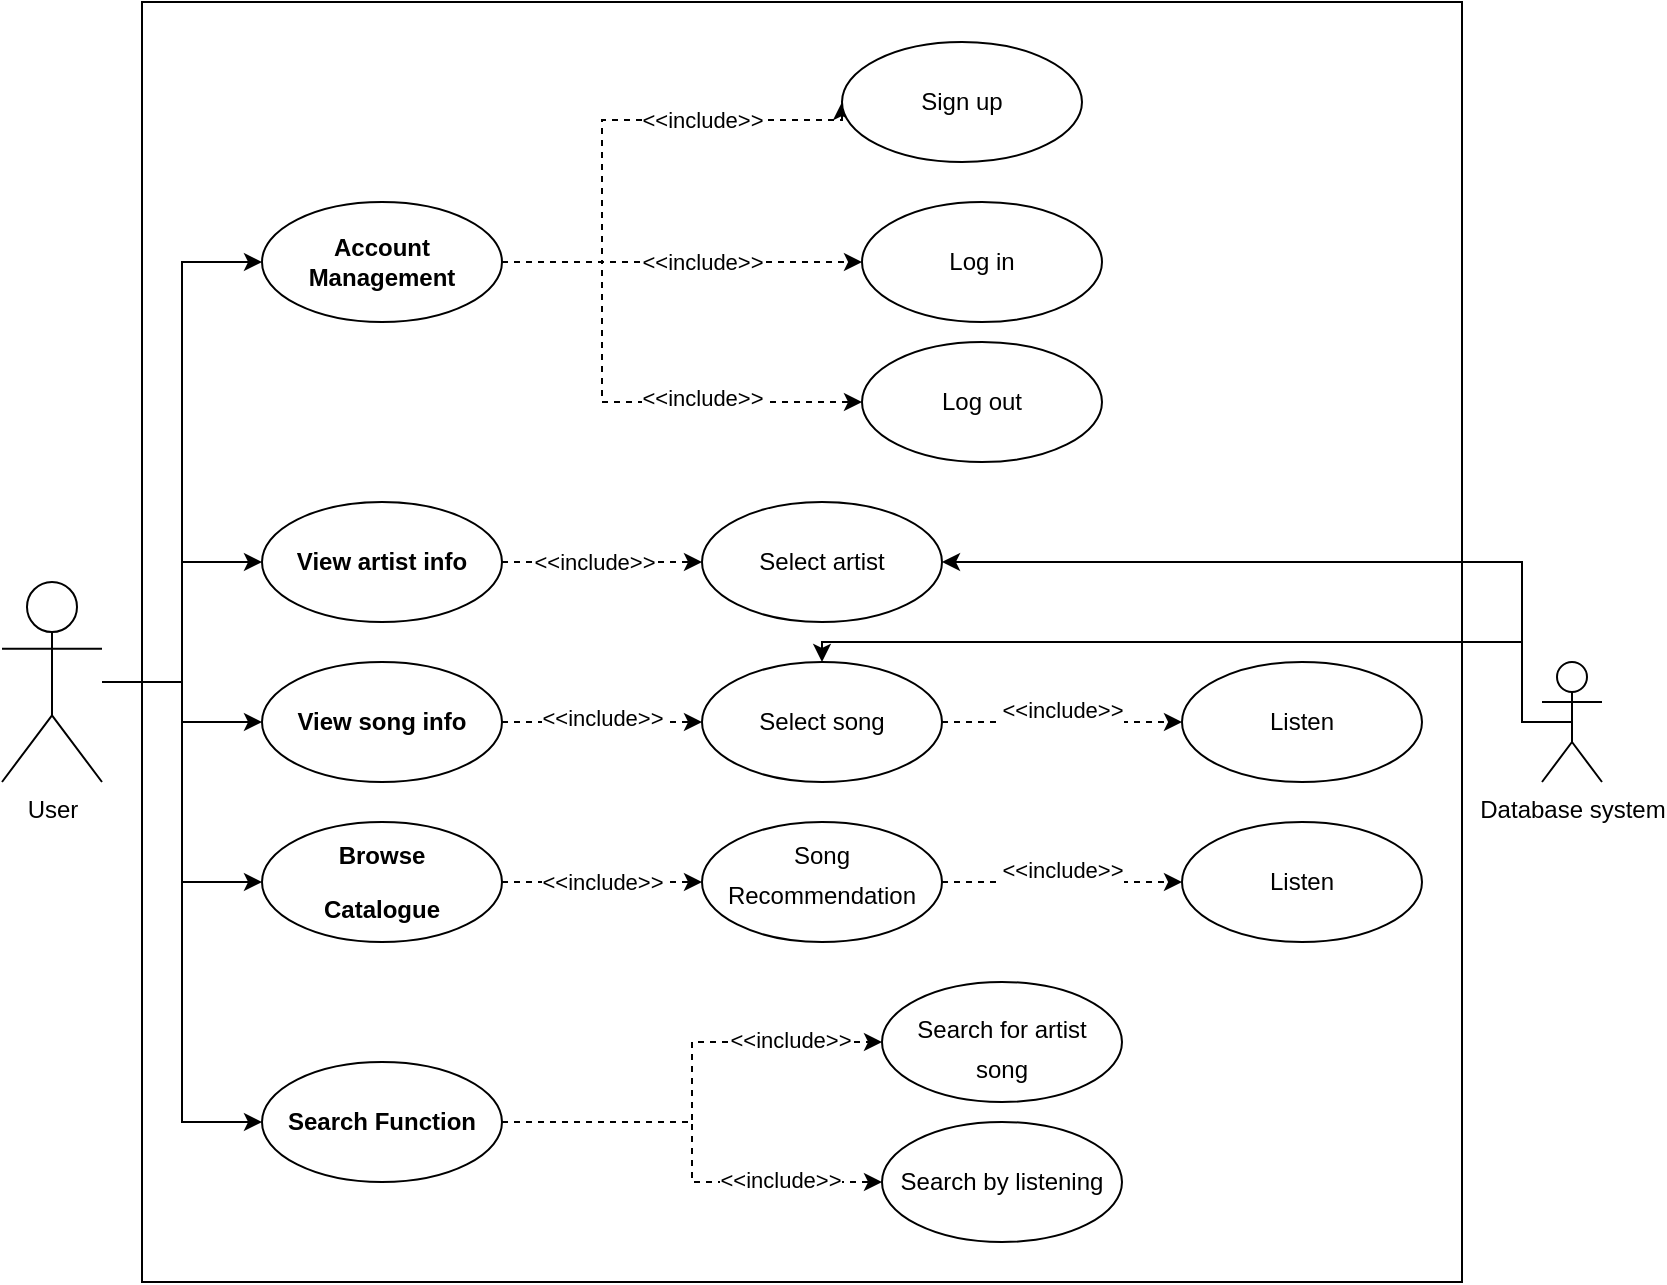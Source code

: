 <mxfile version="24.7.8">
  <diagram name="Page-1" id="0783ab3e-0a74-02c8-0abd-f7b4e66b4bec">
    <mxGraphModel dx="1436" dy="853" grid="1" gridSize="10" guides="1" tooltips="1" connect="1" arrows="1" fold="1" page="1" pageScale="1" pageWidth="850" pageHeight="1100" background="none" math="0" shadow="0">
      <root>
        <mxCell id="0" />
        <mxCell id="1" parent="0" />
        <mxCell id="ugw9QOvdHv5UfoX_W4B9-60" value="" style="rounded=0;whiteSpace=wrap;html=1;" vertex="1" parent="1">
          <mxGeometry x="95" y="210" width="660" height="640" as="geometry" />
        </mxCell>
        <mxCell id="ugw9QOvdHv5UfoX_W4B9-40" style="edgeStyle=orthogonalEdgeStyle;rounded=0;orthogonalLoop=1;jettySize=auto;html=1;entryX=0;entryY=0.5;entryDx=0;entryDy=0;" edge="1" parent="1" source="ugw9QOvdHv5UfoX_W4B9-1" target="ugw9QOvdHv5UfoX_W4B9-5">
          <mxGeometry relative="1" as="geometry" />
        </mxCell>
        <mxCell id="ugw9QOvdHv5UfoX_W4B9-41" style="edgeStyle=orthogonalEdgeStyle;rounded=0;orthogonalLoop=1;jettySize=auto;html=1;" edge="1" parent="1" source="ugw9QOvdHv5UfoX_W4B9-1" target="ugw9QOvdHv5UfoX_W4B9-8">
          <mxGeometry relative="1" as="geometry" />
        </mxCell>
        <mxCell id="ugw9QOvdHv5UfoX_W4B9-42" style="edgeStyle=orthogonalEdgeStyle;rounded=0;orthogonalLoop=1;jettySize=auto;html=1;entryX=0;entryY=0.5;entryDx=0;entryDy=0;" edge="1" parent="1" source="ugw9QOvdHv5UfoX_W4B9-1" target="ugw9QOvdHv5UfoX_W4B9-9">
          <mxGeometry relative="1" as="geometry" />
        </mxCell>
        <mxCell id="ugw9QOvdHv5UfoX_W4B9-43" style="edgeStyle=orthogonalEdgeStyle;rounded=0;orthogonalLoop=1;jettySize=auto;html=1;entryX=0;entryY=0.5;entryDx=0;entryDy=0;" edge="1" parent="1" source="ugw9QOvdHv5UfoX_W4B9-1" target="ugw9QOvdHv5UfoX_W4B9-11">
          <mxGeometry relative="1" as="geometry" />
        </mxCell>
        <mxCell id="ugw9QOvdHv5UfoX_W4B9-44" style="edgeStyle=orthogonalEdgeStyle;rounded=0;orthogonalLoop=1;jettySize=auto;html=1;entryX=0;entryY=0.5;entryDx=0;entryDy=0;" edge="1" parent="1" source="ugw9QOvdHv5UfoX_W4B9-1" target="ugw9QOvdHv5UfoX_W4B9-15">
          <mxGeometry relative="1" as="geometry" />
        </mxCell>
        <mxCell id="ugw9QOvdHv5UfoX_W4B9-1" value="User&lt;div&gt;&lt;br&gt;&lt;/div&gt;" style="shape=umlActor;verticalLabelPosition=bottom;verticalAlign=top;html=1;outlineConnect=0;direction=east;rotation=0;" vertex="1" parent="1">
          <mxGeometry x="25" y="500" width="50" height="100" as="geometry" />
        </mxCell>
        <mxCell id="ugw9QOvdHv5UfoX_W4B9-24" style="edgeStyle=orthogonalEdgeStyle;rounded=0;orthogonalLoop=1;jettySize=auto;html=1;entryX=0;entryY=0.5;entryDx=0;entryDy=0;dashed=1;" edge="1" parent="1" source="ugw9QOvdHv5UfoX_W4B9-5" target="ugw9QOvdHv5UfoX_W4B9-6">
          <mxGeometry relative="1" as="geometry">
            <Array as="points">
              <mxPoint x="325" y="340" />
              <mxPoint x="325" y="269" />
              <mxPoint x="445" y="269" />
            </Array>
          </mxGeometry>
        </mxCell>
        <mxCell id="ugw9QOvdHv5UfoX_W4B9-45" value="&amp;lt;&amp;lt;include&amp;gt;&amp;gt;" style="edgeLabel;html=1;align=center;verticalAlign=middle;resizable=0;points=[];" vertex="1" connectable="0" parent="ugw9QOvdHv5UfoX_W4B9-24">
          <mxGeometry x="0.641" relative="1" as="geometry">
            <mxPoint x="-34" as="offset" />
          </mxGeometry>
        </mxCell>
        <mxCell id="ugw9QOvdHv5UfoX_W4B9-30" style="edgeStyle=orthogonalEdgeStyle;rounded=0;orthogonalLoop=1;jettySize=auto;html=1;dashed=1;" edge="1" parent="1" source="ugw9QOvdHv5UfoX_W4B9-5" target="ugw9QOvdHv5UfoX_W4B9-7">
          <mxGeometry relative="1" as="geometry" />
        </mxCell>
        <mxCell id="ugw9QOvdHv5UfoX_W4B9-46" value="&amp;lt;&amp;lt;include&amp;gt;&amp;gt;" style="edgeLabel;html=1;align=center;verticalAlign=middle;resizable=0;points=[];" vertex="1" connectable="0" parent="ugw9QOvdHv5UfoX_W4B9-30">
          <mxGeometry x="0.52" y="2" relative="1" as="geometry">
            <mxPoint x="-37" y="2" as="offset" />
          </mxGeometry>
        </mxCell>
        <mxCell id="ugw9QOvdHv5UfoX_W4B9-31" style="edgeStyle=orthogonalEdgeStyle;rounded=0;orthogonalLoop=1;jettySize=auto;html=1;entryX=0;entryY=0.5;entryDx=0;entryDy=0;dashed=1;" edge="1" parent="1" source="ugw9QOvdHv5UfoX_W4B9-5" target="ugw9QOvdHv5UfoX_W4B9-10">
          <mxGeometry relative="1" as="geometry">
            <Array as="points">
              <mxPoint x="325" y="340" />
              <mxPoint x="325" y="410" />
            </Array>
          </mxGeometry>
        </mxCell>
        <mxCell id="ugw9QOvdHv5UfoX_W4B9-47" value="&amp;lt;&amp;lt;include&amp;gt;&amp;gt;" style="edgeLabel;html=1;align=center;verticalAlign=middle;resizable=0;points=[];" vertex="1" connectable="0" parent="ugw9QOvdHv5UfoX_W4B9-31">
          <mxGeometry x="0.628" y="2" relative="1" as="geometry">
            <mxPoint x="-34" as="offset" />
          </mxGeometry>
        </mxCell>
        <mxCell id="ugw9QOvdHv5UfoX_W4B9-5" value="&lt;p data-pm-slice=&quot;1 1 [&amp;quot;tiptapChildEditor&amp;quot;,{&amp;quot;id&amp;quot;:&amp;quot;c9d57a23-f2d8-44eb-a6fa-353c06e8a5f1&amp;quot;,&amp;quot;entityid&amp;quot;:&amp;quot;&amp;quot;,&amp;quot;shapeId&amp;quot;:&amp;quot;10w2ybn2qs&amp;quot;,&amp;quot;textId&amp;quot;:&amp;quot;TKFUad1yQei&amp;quot;}]&quot; dir=&quot;ltr&quot;&gt;&lt;span style=&quot;font-size: 9pt; font-family: Arial;&quot;&gt;&lt;strong&gt;Account Management&lt;/strong&gt;&lt;/span&gt;&lt;/p&gt;" style="ellipse;whiteSpace=wrap;html=1;" vertex="1" parent="1">
          <mxGeometry x="155" y="310" width="120" height="60" as="geometry" />
        </mxCell>
        <mxCell id="ugw9QOvdHv5UfoX_W4B9-6" value="Sign up" style="ellipse;whiteSpace=wrap;html=1;" vertex="1" parent="1">
          <mxGeometry x="445" y="230" width="120" height="60" as="geometry" />
        </mxCell>
        <mxCell id="ugw9QOvdHv5UfoX_W4B9-7" value="Log in" style="ellipse;whiteSpace=wrap;html=1;" vertex="1" parent="1">
          <mxGeometry x="455" y="310" width="120" height="60" as="geometry" />
        </mxCell>
        <mxCell id="ugw9QOvdHv5UfoX_W4B9-32" style="edgeStyle=orthogonalEdgeStyle;rounded=0;orthogonalLoop=1;jettySize=auto;html=1;dashed=1;" edge="1" parent="1" source="ugw9QOvdHv5UfoX_W4B9-8" target="ugw9QOvdHv5UfoX_W4B9-16">
          <mxGeometry relative="1" as="geometry" />
        </mxCell>
        <mxCell id="ugw9QOvdHv5UfoX_W4B9-48" value="&amp;lt;&amp;lt;include&amp;gt;&amp;gt;" style="edgeLabel;html=1;align=center;verticalAlign=middle;resizable=0;points=[];" vertex="1" connectable="0" parent="ugw9QOvdHv5UfoX_W4B9-32">
          <mxGeometry x="-0.08" relative="1" as="geometry">
            <mxPoint as="offset" />
          </mxGeometry>
        </mxCell>
        <mxCell id="ugw9QOvdHv5UfoX_W4B9-8" value="&lt;b&gt;View artist info&lt;/b&gt;" style="ellipse;whiteSpace=wrap;html=1;" vertex="1" parent="1">
          <mxGeometry x="155" y="460" width="120" height="60" as="geometry" />
        </mxCell>
        <mxCell id="ugw9QOvdHv5UfoX_W4B9-33" value="" style="edgeStyle=orthogonalEdgeStyle;rounded=0;orthogonalLoop=1;jettySize=auto;html=1;dashed=1;" edge="1" parent="1" source="ugw9QOvdHv5UfoX_W4B9-9" target="ugw9QOvdHv5UfoX_W4B9-17">
          <mxGeometry relative="1" as="geometry" />
        </mxCell>
        <mxCell id="ugw9QOvdHv5UfoX_W4B9-49" value="&amp;lt;&amp;lt;include&amp;gt;&amp;gt;" style="edgeLabel;html=1;align=center;verticalAlign=middle;resizable=0;points=[];" vertex="1" connectable="0" parent="ugw9QOvdHv5UfoX_W4B9-33">
          <mxGeometry x="-0.003" y="2" relative="1" as="geometry">
            <mxPoint as="offset" />
          </mxGeometry>
        </mxCell>
        <mxCell id="ugw9QOvdHv5UfoX_W4B9-9" value="&lt;b&gt;View song info&lt;/b&gt;" style="ellipse;whiteSpace=wrap;html=1;" vertex="1" parent="1">
          <mxGeometry x="155" y="540" width="120" height="60" as="geometry" />
        </mxCell>
        <mxCell id="ugw9QOvdHv5UfoX_W4B9-10" value="Log out" style="ellipse;whiteSpace=wrap;html=1;" vertex="1" parent="1">
          <mxGeometry x="455" y="380" width="120" height="60" as="geometry" />
        </mxCell>
        <mxCell id="ugw9QOvdHv5UfoX_W4B9-35" value="" style="edgeStyle=orthogonalEdgeStyle;rounded=0;orthogonalLoop=1;jettySize=auto;html=1;dashed=1;" edge="1" parent="1" source="ugw9QOvdHv5UfoX_W4B9-11" target="ugw9QOvdHv5UfoX_W4B9-18">
          <mxGeometry relative="1" as="geometry" />
        </mxCell>
        <mxCell id="ugw9QOvdHv5UfoX_W4B9-50" value="&amp;lt;&amp;lt;include&amp;gt;&amp;gt;" style="edgeLabel;html=1;align=center;verticalAlign=middle;resizable=0;points=[];" vertex="1" connectable="0" parent="ugw9QOvdHv5UfoX_W4B9-35">
          <mxGeometry x="-0.003" relative="1" as="geometry">
            <mxPoint as="offset" />
          </mxGeometry>
        </mxCell>
        <mxCell id="ugw9QOvdHv5UfoX_W4B9-11" value="&lt;p dir=&quot;ltr&quot;&gt;&lt;span style=&quot;font-size: 9pt; font-family: Arial;&quot;&gt;&lt;strong&gt;Browse &lt;/strong&gt;&lt;/span&gt;&lt;/p&gt;&lt;p dir=&quot;ltr&quot;&gt;&lt;span style=&quot;font-size: 9pt; font-family: Arial;&quot;&gt;&lt;strong&gt;Catalogue&lt;/strong&gt;&lt;/span&gt;&lt;/p&gt;" style="ellipse;whiteSpace=wrap;html=1;" vertex="1" parent="1">
          <mxGeometry x="155" y="620" width="120" height="60" as="geometry" />
        </mxCell>
        <mxCell id="ugw9QOvdHv5UfoX_W4B9-37" value="" style="edgeStyle=orthogonalEdgeStyle;rounded=0;orthogonalLoop=1;jettySize=auto;html=1;dashed=1;" edge="1" parent="1" source="ugw9QOvdHv5UfoX_W4B9-15" target="ugw9QOvdHv5UfoX_W4B9-20">
          <mxGeometry relative="1" as="geometry" />
        </mxCell>
        <mxCell id="ugw9QOvdHv5UfoX_W4B9-52" value="&amp;lt;&amp;lt;include&amp;gt;&amp;gt;" style="edgeLabel;html=1;align=center;verticalAlign=middle;resizable=0;points=[];" vertex="1" connectable="0" parent="ugw9QOvdHv5UfoX_W4B9-37">
          <mxGeometry x="0.536" y="1" relative="1" as="geometry">
            <mxPoint as="offset" />
          </mxGeometry>
        </mxCell>
        <mxCell id="ugw9QOvdHv5UfoX_W4B9-38" style="edgeStyle=orthogonalEdgeStyle;rounded=0;orthogonalLoop=1;jettySize=auto;html=1;dashed=1;" edge="1" parent="1" source="ugw9QOvdHv5UfoX_W4B9-15" target="ugw9QOvdHv5UfoX_W4B9-19">
          <mxGeometry relative="1" as="geometry" />
        </mxCell>
        <mxCell id="ugw9QOvdHv5UfoX_W4B9-51" value="&amp;lt;&amp;lt;include&amp;gt;&amp;gt;" style="edgeLabel;html=1;align=center;verticalAlign=middle;resizable=0;points=[];" vertex="1" connectable="0" parent="ugw9QOvdHv5UfoX_W4B9-38">
          <mxGeometry x="0.594" y="1" relative="1" as="geometry">
            <mxPoint as="offset" />
          </mxGeometry>
        </mxCell>
        <mxCell id="ugw9QOvdHv5UfoX_W4B9-15" value="&lt;p dir=&quot;ltr&quot;&gt;&lt;font face=&quot;Arial&quot;&gt;&lt;b&gt;Search Function&lt;/b&gt;&lt;/font&gt;&lt;/p&gt;" style="ellipse;whiteSpace=wrap;html=1;" vertex="1" parent="1">
          <mxGeometry x="155" y="740" width="120" height="60" as="geometry" />
        </mxCell>
        <mxCell id="ugw9QOvdHv5UfoX_W4B9-16" value="Select artist" style="ellipse;whiteSpace=wrap;html=1;" vertex="1" parent="1">
          <mxGeometry x="375" y="460" width="120" height="60" as="geometry" />
        </mxCell>
        <mxCell id="ugw9QOvdHv5UfoX_W4B9-34" value="&#xa;&lt;span style=&quot;color: rgb(0, 0, 0); font-family: Helvetica; font-size: 11px; font-style: normal; font-variant-ligatures: normal; font-variant-caps: normal; font-weight: 400; letter-spacing: normal; orphans: 2; text-align: center; text-indent: 0px; text-transform: none; widows: 2; word-spacing: 0px; -webkit-text-stroke-width: 0px; white-space: nowrap; background-color: rgb(255, 255, 255); text-decoration-thickness: initial; text-decoration-style: initial; text-decoration-color: initial; display: inline !important; float: none;&quot;&gt;&amp;lt;&amp;lt;include&amp;gt;&amp;gt;&lt;/span&gt;&#xa;&#xa;" style="edgeStyle=orthogonalEdgeStyle;rounded=0;orthogonalLoop=1;jettySize=auto;html=1;dashed=1;" edge="1" parent="1" source="ugw9QOvdHv5UfoX_W4B9-17">
          <mxGeometry relative="1" as="geometry">
            <mxPoint x="615" y="570" as="targetPoint" />
          </mxGeometry>
        </mxCell>
        <mxCell id="ugw9QOvdHv5UfoX_W4B9-17" value="Select song" style="ellipse;whiteSpace=wrap;html=1;" vertex="1" parent="1">
          <mxGeometry x="375" y="540" width="120" height="60" as="geometry" />
        </mxCell>
        <mxCell id="ugw9QOvdHv5UfoX_W4B9-36" value="&#xa;&lt;span style=&quot;color: rgb(0, 0, 0); font-family: Helvetica; font-size: 11px; font-style: normal; font-variant-ligatures: normal; font-variant-caps: normal; font-weight: 400; letter-spacing: normal; orphans: 2; text-align: center; text-indent: 0px; text-transform: none; widows: 2; word-spacing: 0px; -webkit-text-stroke-width: 0px; white-space: nowrap; background-color: rgb(255, 255, 255); text-decoration-thickness: initial; text-decoration-style: initial; text-decoration-color: initial; display: inline !important; float: none;&quot;&gt;&amp;lt;&amp;lt;include&amp;gt;&amp;gt;&lt;/span&gt;&#xa;&#xa;" style="edgeStyle=orthogonalEdgeStyle;rounded=0;orthogonalLoop=1;jettySize=auto;html=1;dashed=1;" edge="1" parent="1" source="ugw9QOvdHv5UfoX_W4B9-18">
          <mxGeometry relative="1" as="geometry">
            <mxPoint x="615" y="650" as="targetPoint" />
          </mxGeometry>
        </mxCell>
        <mxCell id="ugw9QOvdHv5UfoX_W4B9-18" value="&lt;p style=&quot;line-height: 10%;&quot; dir=&quot;ltr&quot;&gt;&lt;font face=&quot;Arial&quot;&gt;Song&lt;/font&gt;&lt;/p&gt;&lt;p dir=&quot;ltr&quot;&gt;&lt;font face=&quot;Arial&quot;&gt;Recommendation&lt;/font&gt;&lt;br&gt;&lt;/p&gt;" style="ellipse;whiteSpace=wrap;html=1;" vertex="1" parent="1">
          <mxGeometry x="375" y="620" width="120" height="60" as="geometry" />
        </mxCell>
        <mxCell id="ugw9QOvdHv5UfoX_W4B9-19" value="&lt;p dir=&quot;ltr&quot;&gt;&lt;font face=&quot;Arial&quot;&gt;Search for artist&lt;/font&gt;&lt;/p&gt;&lt;p style=&quot;line-height: 0%;&quot; dir=&quot;ltr&quot;&gt;&lt;font face=&quot;Arial&quot;&gt;song&lt;/font&gt;&lt;/p&gt;" style="ellipse;whiteSpace=wrap;html=1;" vertex="1" parent="1">
          <mxGeometry x="465" y="700" width="120" height="60" as="geometry" />
        </mxCell>
        <mxCell id="ugw9QOvdHv5UfoX_W4B9-20" value="&lt;p dir=&quot;ltr&quot;&gt;&lt;font face=&quot;Arial&quot;&gt;Search by listening&lt;/font&gt;&lt;/p&gt;" style="ellipse;whiteSpace=wrap;html=1;" vertex="1" parent="1">
          <mxGeometry x="465" y="770" width="120" height="60" as="geometry" />
        </mxCell>
        <mxCell id="ugw9QOvdHv5UfoX_W4B9-21" value="Listen" style="ellipse;whiteSpace=wrap;html=1;" vertex="1" parent="1">
          <mxGeometry x="615" y="540" width="120" height="60" as="geometry" />
        </mxCell>
        <mxCell id="ugw9QOvdHv5UfoX_W4B9-22" value="Listen" style="ellipse;whiteSpace=wrap;html=1;" vertex="1" parent="1">
          <mxGeometry x="615" y="620" width="120" height="60" as="geometry" />
        </mxCell>
        <mxCell id="ugw9QOvdHv5UfoX_W4B9-61" style="edgeStyle=orthogonalEdgeStyle;rounded=0;orthogonalLoop=1;jettySize=auto;html=1;exitX=0.5;exitY=0.5;exitDx=0;exitDy=0;exitPerimeter=0;" edge="1" parent="1" source="ugw9QOvdHv5UfoX_W4B9-54" target="ugw9QOvdHv5UfoX_W4B9-16">
          <mxGeometry relative="1" as="geometry">
            <Array as="points">
              <mxPoint x="785" y="570" />
              <mxPoint x="785" y="490" />
            </Array>
          </mxGeometry>
        </mxCell>
        <mxCell id="ugw9QOvdHv5UfoX_W4B9-62" style="edgeStyle=orthogonalEdgeStyle;rounded=0;orthogonalLoop=1;jettySize=auto;html=1;exitX=0.5;exitY=0.5;exitDx=0;exitDy=0;exitPerimeter=0;entryX=0.5;entryY=0;entryDx=0;entryDy=0;" edge="1" parent="1" source="ugw9QOvdHv5UfoX_W4B9-54" target="ugw9QOvdHv5UfoX_W4B9-17">
          <mxGeometry relative="1" as="geometry">
            <Array as="points">
              <mxPoint x="785" y="570" />
              <mxPoint x="785" y="530" />
              <mxPoint x="435" y="530" />
            </Array>
          </mxGeometry>
        </mxCell>
        <mxCell id="ugw9QOvdHv5UfoX_W4B9-54" value="Database system&lt;div&gt;&lt;br&gt;&lt;/div&gt;" style="shape=umlActor;verticalLabelPosition=bottom;verticalAlign=top;html=1;outlineConnect=0;" vertex="1" parent="1">
          <mxGeometry x="795" y="540" width="30" height="60" as="geometry" />
        </mxCell>
      </root>
    </mxGraphModel>
  </diagram>
</mxfile>
